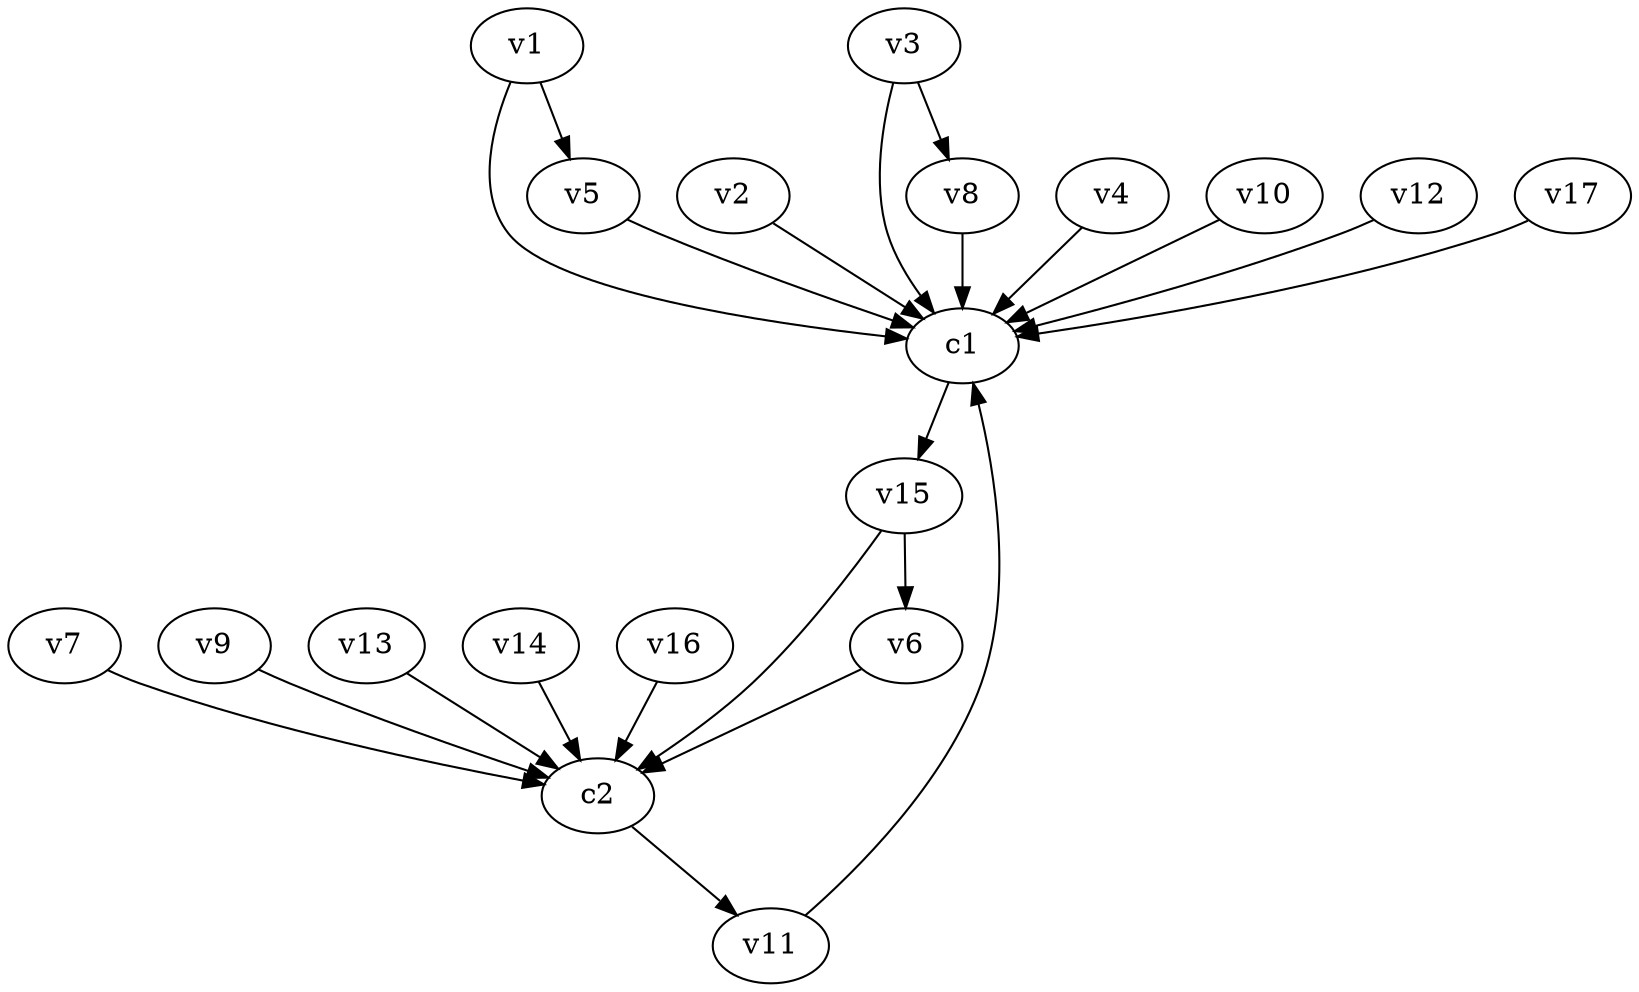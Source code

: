 strict digraph  {
c1;
c2;
v1;
v2;
v3;
v4;
v5;
v6;
v7;
v8;
v9;
v10;
v11;
v12;
v13;
v14;
v15;
v16;
v17;
c1 -> v15  [weight=1];
c2 -> v11  [weight=1];
v1 -> c1  [weight=1];
v1 -> v5  [weight=1];
v2 -> c1  [weight=1];
v3 -> c1  [weight=1];
v3 -> v8  [weight=1];
v4 -> c1  [weight=1];
v5 -> c1  [weight=1];
v6 -> c2  [weight=1];
v7 -> c2  [weight=1];
v8 -> c1  [weight=1];
v9 -> c2  [weight=1];
v10 -> c1  [weight=1];
v11 -> c1  [weight=1];
v12 -> c1  [weight=1];
v13 -> c2  [weight=1];
v14 -> c2  [weight=1];
v15 -> c2  [weight=1];
v15 -> v6  [weight=1];
v16 -> c2  [weight=1];
v17 -> c1  [weight=1];
}
